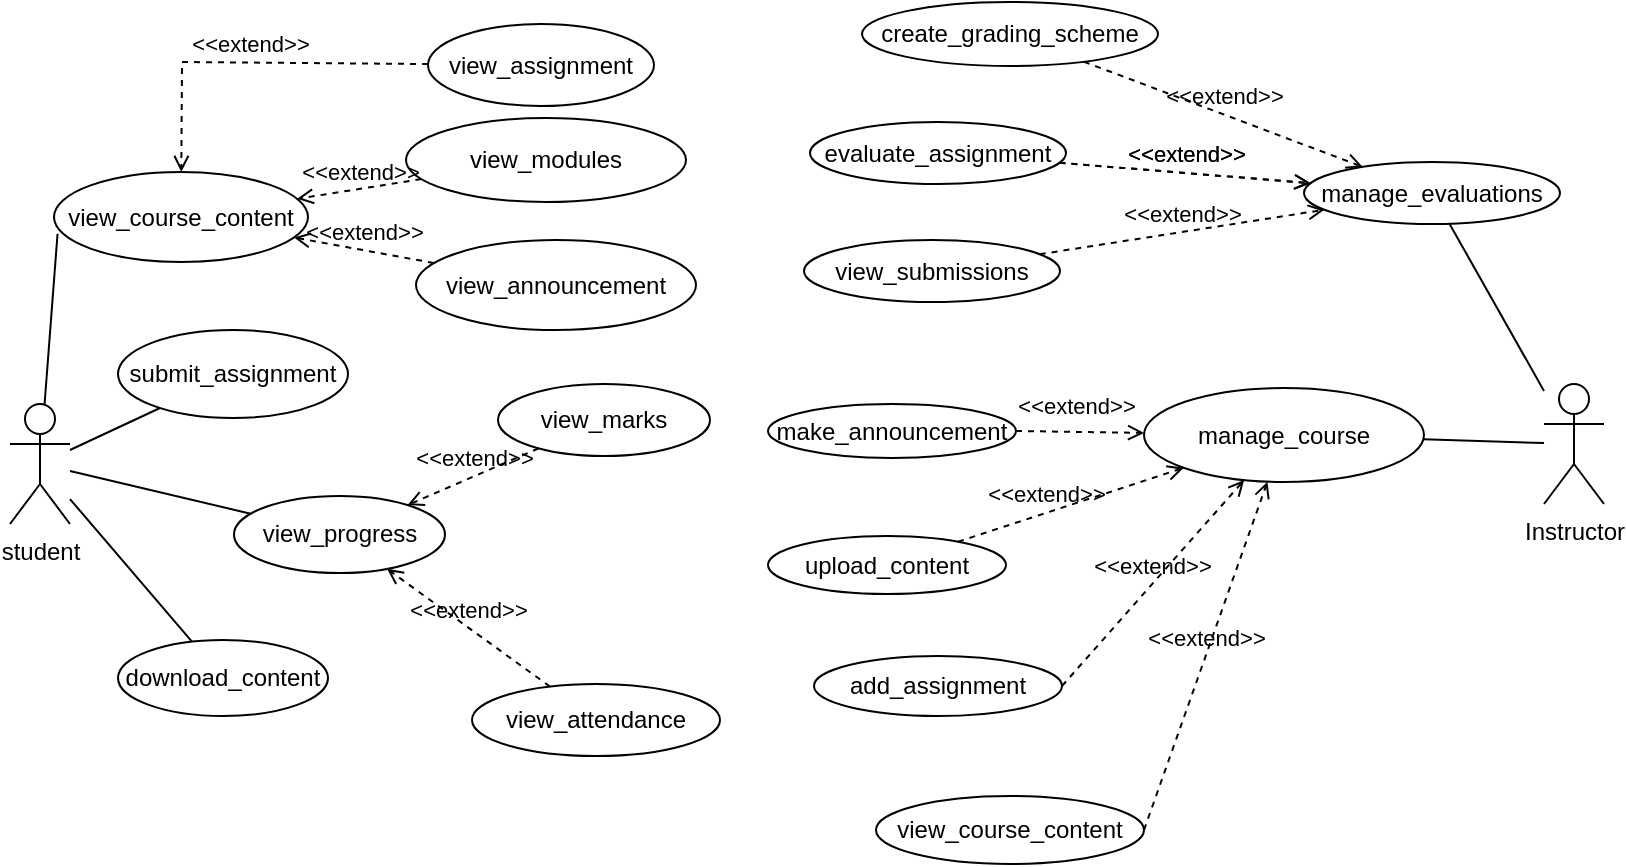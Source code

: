<mxfile version="22.1.0" type="device" pages="3">
  <diagram name="Page-1" id="C7yKaoBnHp2rtAYs146H">
    <mxGraphModel dx="1050" dy="530" grid="0" gridSize="10" guides="1" tooltips="1" connect="1" arrows="1" fold="1" page="1" pageScale="1" pageWidth="850" pageHeight="1100" background="#ffffff" math="0" shadow="0">
      <root>
        <mxCell id="0" />
        <mxCell id="1" parent="0" />
        <mxCell id="jnRxyxIQS0hijy1COi4v-2" value="student" style="shape=umlActor;verticalLabelPosition=bottom;verticalAlign=top;html=1;outlineConnect=0;" parent="1" vertex="1">
          <mxGeometry x="20" y="292" width="30" height="60" as="geometry" />
        </mxCell>
        <mxCell id="jnRxyxIQS0hijy1COi4v-13" value="view_course_content" style="ellipse;whiteSpace=wrap;html=1;" parent="1" vertex="1">
          <mxGeometry x="42" y="176" width="127" height="45" as="geometry" />
        </mxCell>
        <mxCell id="jnRxyxIQS0hijy1COi4v-14" value="view_assignment" style="ellipse;whiteSpace=wrap;html=1;" parent="1" vertex="1">
          <mxGeometry x="229" y="102" width="113" height="41" as="geometry" />
        </mxCell>
        <mxCell id="jnRxyxIQS0hijy1COi4v-15" value="view_modules" style="ellipse;whiteSpace=wrap;html=1;" parent="1" vertex="1">
          <mxGeometry x="218" y="149" width="140" height="42" as="geometry" />
        </mxCell>
        <mxCell id="jnRxyxIQS0hijy1COi4v-16" value="view_announcement" style="ellipse;whiteSpace=wrap;html=1;" parent="1" vertex="1">
          <mxGeometry x="223" y="210" width="140" height="45" as="geometry" />
        </mxCell>
        <mxCell id="jnRxyxIQS0hijy1COi4v-17" value="download_content" style="ellipse;whiteSpace=wrap;html=1;" parent="1" vertex="1">
          <mxGeometry x="74" y="410" width="105" height="38" as="geometry" />
        </mxCell>
        <mxCell id="jnRxyxIQS0hijy1COi4v-18" value="upload_content" style="ellipse;whiteSpace=wrap;html=1;" parent="1" vertex="1">
          <mxGeometry x="399" y="358" width="119" height="29" as="geometry" />
        </mxCell>
        <mxCell id="jnRxyxIQS0hijy1COi4v-19" value="add_assignment" style="ellipse;whiteSpace=wrap;html=1;" parent="1" vertex="1">
          <mxGeometry x="422" y="418" width="124" height="30" as="geometry" />
        </mxCell>
        <mxCell id="jnRxyxIQS0hijy1COi4v-23" value="make_announcement" style="ellipse;whiteSpace=wrap;html=1;" parent="1" vertex="1">
          <mxGeometry x="399" y="292" width="124" height="27" as="geometry" />
        </mxCell>
        <mxCell id="jnRxyxIQS0hijy1COi4v-24" value="Instructor" style="shape=umlActor;verticalLabelPosition=bottom;verticalAlign=top;html=1;outlineConnect=0;" parent="1" vertex="1">
          <mxGeometry x="787" y="282" width="30" height="60" as="geometry" />
        </mxCell>
        <mxCell id="jnRxyxIQS0hijy1COi4v-33" value="" style="endArrow=none;html=1;rounded=0;entryX=0.014;entryY=0.686;entryDx=0;entryDy=0;entryPerimeter=0;" parent="1" source="jnRxyxIQS0hijy1COi4v-2" target="jnRxyxIQS0hijy1COi4v-13" edge="1">
          <mxGeometry width="50" height="50" relative="1" as="geometry">
            <mxPoint x="103" y="259" as="sourcePoint" />
            <mxPoint x="153" y="209" as="targetPoint" />
          </mxGeometry>
        </mxCell>
        <mxCell id="jnRxyxIQS0hijy1COi4v-95" value="&amp;lt;&amp;lt;extend&amp;gt;&amp;gt;" style="html=1;verticalAlign=bottom;labelBackgroundColor=none;endArrow=open;endFill=0;dashed=1;rounded=0;" parent="1" source="jnRxyxIQS0hijy1COi4v-14" target="jnRxyxIQS0hijy1COi4v-13" edge="1">
          <mxGeometry width="160" relative="1" as="geometry">
            <mxPoint x="380" y="315" as="sourcePoint" />
            <mxPoint x="540" y="315" as="targetPoint" />
            <Array as="points">
              <mxPoint x="106" y="121" />
            </Array>
          </mxGeometry>
        </mxCell>
        <mxCell id="jnRxyxIQS0hijy1COi4v-96" value="&amp;lt;&amp;lt;extend&amp;gt;&amp;gt;" style="html=1;verticalAlign=bottom;labelBackgroundColor=none;endArrow=open;endFill=0;dashed=1;rounded=0;" parent="1" source="jnRxyxIQS0hijy1COi4v-15" target="jnRxyxIQS0hijy1COi4v-13" edge="1">
          <mxGeometry width="160" relative="1" as="geometry">
            <mxPoint x="275.58" y="155.48" as="sourcePoint" />
            <mxPoint x="200.58" y="204.48" as="targetPoint" />
          </mxGeometry>
        </mxCell>
        <mxCell id="jnRxyxIQS0hijy1COi4v-97" value="&amp;lt;&amp;lt;extend&amp;gt;&amp;gt;" style="html=1;verticalAlign=bottom;labelBackgroundColor=none;endArrow=open;endFill=0;dashed=1;rounded=0;" parent="1" source="jnRxyxIQS0hijy1COi4v-16" target="jnRxyxIQS0hijy1COi4v-13" edge="1">
          <mxGeometry width="160" relative="1" as="geometry">
            <mxPoint x="288" y="175" as="sourcePoint" />
            <mxPoint x="213.0" y="224" as="targetPoint" />
          </mxGeometry>
        </mxCell>
        <mxCell id="jnRxyxIQS0hijy1COi4v-99" value="manage_course" style="ellipse;whiteSpace=wrap;html=1;" parent="1" vertex="1">
          <mxGeometry x="587" y="284" width="140" height="47" as="geometry" />
        </mxCell>
        <mxCell id="jnRxyxIQS0hijy1COi4v-102" value="view_course_content" style="ellipse;whiteSpace=wrap;html=1;" parent="1" vertex="1">
          <mxGeometry x="453" y="488" width="134" height="34" as="geometry" />
        </mxCell>
        <mxCell id="jnRxyxIQS0hijy1COi4v-106" style="edgeStyle=orthogonalEdgeStyle;rounded=0;orthogonalLoop=1;jettySize=auto;html=1;exitX=0.5;exitY=1;exitDx=0;exitDy=0;" parent="1" source="jnRxyxIQS0hijy1COi4v-18" target="jnRxyxIQS0hijy1COi4v-18" edge="1">
          <mxGeometry relative="1" as="geometry" />
        </mxCell>
        <mxCell id="jnRxyxIQS0hijy1COi4v-107" value="&amp;lt;&amp;lt;extend&amp;gt;&amp;gt;" style="html=1;verticalAlign=bottom;labelBackgroundColor=none;endArrow=open;endFill=0;dashed=1;rounded=0;exitX=1;exitY=0.5;exitDx=0;exitDy=0;" parent="1" source="jnRxyxIQS0hijy1COi4v-102" target="jnRxyxIQS0hijy1COi4v-99" edge="1">
          <mxGeometry width="160" relative="1" as="geometry">
            <mxPoint x="559" y="416" as="sourcePoint" />
            <mxPoint x="761" y="403" as="targetPoint" />
            <Array as="points" />
          </mxGeometry>
        </mxCell>
        <mxCell id="jnRxyxIQS0hijy1COi4v-113" value="&amp;lt;&amp;lt;extend&amp;gt;&amp;gt;" style="html=1;verticalAlign=bottom;labelBackgroundColor=none;endArrow=open;endFill=0;dashed=1;rounded=0;" parent="1" source="jnRxyxIQS0hijy1COi4v-18" target="jnRxyxIQS0hijy1COi4v-99" edge="1">
          <mxGeometry x="-0.214" width="160" relative="1" as="geometry">
            <mxPoint x="600" y="438" as="sourcePoint" />
            <mxPoint x="760" y="438" as="targetPoint" />
            <Array as="points" />
            <mxPoint as="offset" />
          </mxGeometry>
        </mxCell>
        <mxCell id="jnRxyxIQS0hijy1COi4v-116" value="&amp;lt;&amp;lt;extend&amp;gt;&amp;gt;" style="html=1;verticalAlign=bottom;labelBackgroundColor=none;endArrow=open;endFill=0;dashed=1;rounded=0;exitX=1;exitY=0.5;exitDx=0;exitDy=0;" parent="1" source="jnRxyxIQS0hijy1COi4v-19" target="jnRxyxIQS0hijy1COi4v-99" edge="1">
          <mxGeometry width="160" relative="1" as="geometry">
            <mxPoint x="713" y="456" as="sourcePoint" />
            <mxPoint x="763" y="530" as="targetPoint" />
            <Array as="points" />
          </mxGeometry>
        </mxCell>
        <mxCell id="jnRxyxIQS0hijy1COi4v-122" value="manage_evaluations" style="ellipse;whiteSpace=wrap;html=1;" parent="1" vertex="1">
          <mxGeometry x="667" y="171" width="128" height="31" as="geometry" />
        </mxCell>
        <mxCell id="jnRxyxIQS0hijy1COi4v-123" value="" style="endArrow=none;html=1;rounded=0;" parent="1" source="jnRxyxIQS0hijy1COi4v-99" target="jnRxyxIQS0hijy1COi4v-24" edge="1">
          <mxGeometry width="50" height="50" relative="1" as="geometry">
            <mxPoint x="435" y="340" as="sourcePoint" />
            <mxPoint x="485" y="290" as="targetPoint" />
          </mxGeometry>
        </mxCell>
        <mxCell id="Ef-mEG5QULN0F18lOx1Y-3" value="&amp;lt;&amp;lt;extend&amp;gt;&amp;gt;" style="html=1;verticalAlign=bottom;labelBackgroundColor=none;endArrow=open;endFill=0;dashed=1;rounded=0;exitX=1;exitY=0.5;exitDx=0;exitDy=0;" parent="1" source="jnRxyxIQS0hijy1COi4v-23" target="jnRxyxIQS0hijy1COi4v-99" edge="1">
          <mxGeometry x="-0.067" y="3" width="160" relative="1" as="geometry">
            <mxPoint x="344" y="310" as="sourcePoint" />
            <mxPoint x="504" y="310" as="targetPoint" />
            <Array as="points" />
            <mxPoint y="-1" as="offset" />
          </mxGeometry>
        </mxCell>
        <mxCell id="qbx7u1i1sGD_wGokV_RK-1" value="" style="endArrow=none;html=1;rounded=0;" parent="1" source="jnRxyxIQS0hijy1COi4v-2" target="jnRxyxIQS0hijy1COi4v-17" edge="1">
          <mxGeometry width="50" height="50" relative="1" as="geometry">
            <mxPoint x="399" y="307" as="sourcePoint" />
            <mxPoint x="449" y="257" as="targetPoint" />
          </mxGeometry>
        </mxCell>
        <mxCell id="qbx7u1i1sGD_wGokV_RK-2" value="submit_assignment" style="ellipse;whiteSpace=wrap;html=1;" parent="1" vertex="1">
          <mxGeometry x="74" y="255" width="115" height="44" as="geometry" />
        </mxCell>
        <mxCell id="qbx7u1i1sGD_wGokV_RK-3" value="view_progress" style="ellipse;whiteSpace=wrap;html=1;" parent="1" vertex="1">
          <mxGeometry x="132" y="338" width="105.5" height="38.5" as="geometry" />
        </mxCell>
        <mxCell id="qbx7u1i1sGD_wGokV_RK-4" value="view_marks" style="ellipse;whiteSpace=wrap;html=1;" parent="1" vertex="1">
          <mxGeometry x="264" y="282" width="106" height="36" as="geometry" />
        </mxCell>
        <mxCell id="qbx7u1i1sGD_wGokV_RK-5" value="view_attendance" style="ellipse;whiteSpace=wrap;html=1;" parent="1" vertex="1">
          <mxGeometry x="251" y="432" width="124" height="36" as="geometry" />
        </mxCell>
        <mxCell id="qbx7u1i1sGD_wGokV_RK-6" value="" style="endArrow=none;html=1;rounded=0;" parent="1" source="jnRxyxIQS0hijy1COi4v-2" target="qbx7u1i1sGD_wGokV_RK-2" edge="1">
          <mxGeometry width="50" height="50" relative="1" as="geometry">
            <mxPoint x="77" y="324" as="sourcePoint" />
            <mxPoint x="127" y="274" as="targetPoint" />
          </mxGeometry>
        </mxCell>
        <mxCell id="qbx7u1i1sGD_wGokV_RK-8" value="" style="endArrow=none;html=1;rounded=0;" parent="1" source="qbx7u1i1sGD_wGokV_RK-3" target="jnRxyxIQS0hijy1COi4v-2" edge="1">
          <mxGeometry width="50" height="50" relative="1" as="geometry">
            <mxPoint x="399" y="307" as="sourcePoint" />
            <mxPoint x="449" y="257" as="targetPoint" />
          </mxGeometry>
        </mxCell>
        <mxCell id="qbx7u1i1sGD_wGokV_RK-9" value="&amp;lt;&amp;lt;extend&amp;gt;&amp;gt;" style="html=1;verticalAlign=bottom;labelBackgroundColor=none;endArrow=open;endFill=0;dashed=1;rounded=0;" parent="1" source="qbx7u1i1sGD_wGokV_RK-4" target="qbx7u1i1sGD_wGokV_RK-3" edge="1">
          <mxGeometry width="160" relative="1" as="geometry">
            <mxPoint x="344" y="282" as="sourcePoint" />
            <mxPoint x="504" y="282" as="targetPoint" />
          </mxGeometry>
        </mxCell>
        <mxCell id="qbx7u1i1sGD_wGokV_RK-10" value="&amp;lt;&amp;lt;extend&amp;gt;&amp;gt;" style="html=1;verticalAlign=bottom;labelBackgroundColor=none;endArrow=open;endFill=0;dashed=1;rounded=0;" parent="1" source="qbx7u1i1sGD_wGokV_RK-5" target="qbx7u1i1sGD_wGokV_RK-3" edge="1">
          <mxGeometry width="160" relative="1" as="geometry">
            <mxPoint x="344" y="282" as="sourcePoint" />
            <mxPoint x="504" y="282" as="targetPoint" />
          </mxGeometry>
        </mxCell>
        <mxCell id="qbx7u1i1sGD_wGokV_RK-12" value="" style="endArrow=none;html=1;rounded=0;" parent="1" source="jnRxyxIQS0hijy1COi4v-122" target="jnRxyxIQS0hijy1COi4v-24" edge="1">
          <mxGeometry width="50" height="50" relative="1" as="geometry">
            <mxPoint x="538" y="298" as="sourcePoint" />
            <mxPoint x="588" y="248" as="targetPoint" />
          </mxGeometry>
        </mxCell>
        <mxCell id="qbx7u1i1sGD_wGokV_RK-13" value="evaluate_assignment" style="ellipse;whiteSpace=wrap;html=1;" parent="1" vertex="1">
          <mxGeometry x="420" y="151" width="128" height="31" as="geometry" />
        </mxCell>
        <mxCell id="qbx7u1i1sGD_wGokV_RK-14" value="view_submissions" style="ellipse;whiteSpace=wrap;html=1;" parent="1" vertex="1">
          <mxGeometry x="417" y="210" width="128" height="31" as="geometry" />
        </mxCell>
        <mxCell id="qbx7u1i1sGD_wGokV_RK-15" value="create_grading_scheme" style="ellipse;whiteSpace=wrap;html=1;" parent="1" vertex="1">
          <mxGeometry x="446" y="91" width="148" height="32" as="geometry" />
        </mxCell>
        <mxCell id="qbx7u1i1sGD_wGokV_RK-16" value="&amp;lt;&amp;lt;extend&amp;gt;&amp;gt;" style="html=1;verticalAlign=bottom;labelBackgroundColor=none;endArrow=open;endFill=0;dashed=1;rounded=0;" parent="1" source="qbx7u1i1sGD_wGokV_RK-13" target="jnRxyxIQS0hijy1COi4v-122" edge="1">
          <mxGeometry width="160" relative="1" as="geometry">
            <mxPoint x="344" y="282" as="sourcePoint" />
            <mxPoint x="504" y="282" as="targetPoint" />
          </mxGeometry>
        </mxCell>
        <mxCell id="qbx7u1i1sGD_wGokV_RK-17" value="&amp;lt;&amp;lt;extend&amp;gt;&amp;gt;" style="html=1;verticalAlign=bottom;labelBackgroundColor=none;endArrow=open;endFill=0;dashed=1;rounded=0;" parent="1" source="qbx7u1i1sGD_wGokV_RK-13" target="jnRxyxIQS0hijy1COi4v-122" edge="1">
          <mxGeometry width="160" relative="1" as="geometry">
            <mxPoint x="344" y="282" as="sourcePoint" />
            <mxPoint x="504" y="282" as="targetPoint" />
          </mxGeometry>
        </mxCell>
        <mxCell id="qbx7u1i1sGD_wGokV_RK-19" value="&amp;lt;&amp;lt;extend&amp;gt;&amp;gt;" style="html=1;verticalAlign=bottom;labelBackgroundColor=none;endArrow=open;endFill=0;dashed=1;rounded=0;" parent="1" source="qbx7u1i1sGD_wGokV_RK-14" target="jnRxyxIQS0hijy1COi4v-122" edge="1">
          <mxGeometry width="160" relative="1" as="geometry">
            <mxPoint x="344" y="282" as="sourcePoint" />
            <mxPoint x="504" y="282" as="targetPoint" />
          </mxGeometry>
        </mxCell>
        <mxCell id="qbx7u1i1sGD_wGokV_RK-20" value="&amp;lt;&amp;lt;extend&amp;gt;&amp;gt;" style="html=1;verticalAlign=bottom;labelBackgroundColor=none;endArrow=open;endFill=0;dashed=1;rounded=0;" parent="1" source="qbx7u1i1sGD_wGokV_RK-15" target="jnRxyxIQS0hijy1COi4v-122" edge="1">
          <mxGeometry width="160" relative="1" as="geometry">
            <mxPoint x="344" y="282" as="sourcePoint" />
            <mxPoint x="504" y="282" as="targetPoint" />
          </mxGeometry>
        </mxCell>
        <mxCell id="qbx7u1i1sGD_wGokV_RK-21" style="edgeStyle=orthogonalEdgeStyle;rounded=0;orthogonalLoop=1;jettySize=auto;html=1;exitX=0.5;exitY=1;exitDx=0;exitDy=0;" parent="1" source="qbx7u1i1sGD_wGokV_RK-13" target="qbx7u1i1sGD_wGokV_RK-13" edge="1">
          <mxGeometry relative="1" as="geometry" />
        </mxCell>
        <mxCell id="qbx7u1i1sGD_wGokV_RK-22" style="edgeStyle=orthogonalEdgeStyle;rounded=0;orthogonalLoop=1;jettySize=auto;html=1;exitX=0.5;exitY=1;exitDx=0;exitDy=0;" parent="1" source="jnRxyxIQS0hijy1COi4v-18" target="jnRxyxIQS0hijy1COi4v-18" edge="1">
          <mxGeometry relative="1" as="geometry" />
        </mxCell>
      </root>
    </mxGraphModel>
  </diagram>
  <diagram id="Vom2de6HZT0qB7bGoYfq" name="Page-2">
    <mxGraphModel dx="1050" dy="542" grid="0" gridSize="10" guides="1" tooltips="1" connect="1" arrows="1" fold="1" page="1" pageScale="1" pageWidth="850" pageHeight="1100" math="0" shadow="0">
      <root>
        <mxCell id="0" />
        <mxCell id="1" parent="0" />
        <mxCell id="gfGhatbh1oYW1qkve4yX-1" value="student" style="shape=umlActor;verticalLabelPosition=bottom;verticalAlign=top;html=1;outlineConnect=0;" parent="1" vertex="1">
          <mxGeometry x="46" y="124" width="30" height="60" as="geometry" />
        </mxCell>
        <mxCell id="gfGhatbh1oYW1qkve4yX-2" value="choose_mess_menu" style="ellipse;whiteSpace=wrap;html=1;" parent="1" vertex="1">
          <mxGeometry x="132" y="21" width="140" height="48" as="geometry" />
        </mxCell>
        <mxCell id="gfGhatbh1oYW1qkve4yX-3" value="view_menu" style="ellipse;whiteSpace=wrap;html=1;" parent="1" vertex="1">
          <mxGeometry x="132" y="86" width="140" height="38" as="geometry" />
        </mxCell>
        <mxCell id="gfGhatbh1oYW1qkve4yX-4" value="view_bill" style="ellipse;whiteSpace=wrap;html=1;" parent="1" vertex="1">
          <mxGeometry x="132" y="139" width="140" height="45" as="geometry" />
        </mxCell>
        <mxCell id="gfGhatbh1oYW1qkve4yX-5" value="payment_status" style="ellipse;whiteSpace=wrap;html=1;" parent="1" vertex="1">
          <mxGeometry x="132" y="199" width="140" height="45" as="geometry" />
        </mxCell>
        <mxCell id="gfGhatbh1oYW1qkve4yX-6" value="vacation_food_appy" style="ellipse;whiteSpace=wrap;html=1;" parent="1" vertex="1">
          <mxGeometry x="132" y="254" width="140" height="44" as="geometry" />
        </mxCell>
        <mxCell id="gfGhatbh1oYW1qkve4yX-7" value="apply_for_rebate" style="ellipse;whiteSpace=wrap;html=1;" parent="1" vertex="1">
          <mxGeometry x="134" y="316" width="140" height="40" as="geometry" />
        </mxCell>
        <mxCell id="gfGhatbh1oYW1qkve4yX-8" value="rebate_status" style="ellipse;whiteSpace=wrap;html=1;" parent="1" vertex="1">
          <mxGeometry x="141" y="378" width="140" height="46" as="geometry" />
        </mxCell>
        <mxCell id="gfGhatbh1oYW1qkve4yX-9" value="vacation_food_status" style="ellipse;whiteSpace=wrap;html=1;" parent="1" vertex="1">
          <mxGeometry x="134" y="441" width="140" height="44" as="geometry" />
        </mxCell>
        <mxCell id="gfGhatbh1oYW1qkve4yX-10" value="Use Case" style="ellipse;whiteSpace=wrap;html=1;" parent="1" vertex="1">
          <mxGeometry x="124" y="502" width="140" height="40" as="geometry" />
        </mxCell>
        <mxCell id="gfGhatbh1oYW1qkve4yX-11" value="feedback" style="ellipse;whiteSpace=wrap;html=1;" parent="1" vertex="1">
          <mxGeometry x="122" y="555" width="140" height="35" as="geometry" />
        </mxCell>
        <mxCell id="gfGhatbh1oYW1qkve4yX-12" value="special_food_request" style="ellipse;whiteSpace=wrap;html=1;" parent="1" vertex="1">
          <mxGeometry x="122" y="610" width="140" height="47" as="geometry" />
        </mxCell>
        <mxCell id="gfGhatbh1oYW1qkve4yX-13" value="special_food_status" style="ellipse;whiteSpace=wrap;html=1;" parent="1" vertex="1">
          <mxGeometry x="122" y="683" width="140" height="51" as="geometry" />
        </mxCell>
        <mxCell id="gfGhatbh1oYW1qkve4yX-17" value="mess_manager" style="shape=umlActor;verticalLabelPosition=bottom;verticalAlign=top;html=1;outlineConnect=0;" parent="1" vertex="1">
          <mxGeometry x="732" y="199" width="30" height="60" as="geometry" />
        </mxCell>
        <mxCell id="gfGhatbh1oYW1qkve4yX-18" value="view_menu" style="ellipse;whiteSpace=wrap;html=1;" parent="1" vertex="1">
          <mxGeometry x="532" y="45" width="114" height="45" as="geometry" />
        </mxCell>
        <mxCell id="gfGhatbh1oYW1qkve4yX-19" style="edgeStyle=orthogonalEdgeStyle;rounded=0;orthogonalLoop=1;jettySize=auto;html=1;exitX=0.5;exitY=1;exitDx=0;exitDy=0;" parent="1" source="gfGhatbh1oYW1qkve4yX-18" target="gfGhatbh1oYW1qkve4yX-18" edge="1">
          <mxGeometry relative="1" as="geometry" />
        </mxCell>
        <mxCell id="gfGhatbh1oYW1qkve4yX-20" value="update_menu" style="ellipse;whiteSpace=wrap;html=1;" parent="1" vertex="1">
          <mxGeometry x="529" y="94" width="114" height="45" as="geometry" />
        </mxCell>
        <mxCell id="gfGhatbh1oYW1qkve4yX-21" value="respond_vacation_food_request" style="ellipse;whiteSpace=wrap;html=1;" parent="1" vertex="1">
          <mxGeometry x="465" y="161" width="201" height="45" as="geometry" />
        </mxCell>
        <mxCell id="gfGhatbh1oYW1qkve4yX-22" value="respond_rebate_request" style="ellipse;whiteSpace=wrap;html=1;" parent="1" vertex="1">
          <mxGeometry x="465" y="224" width="201" height="45" as="geometry" />
        </mxCell>
        <mxCell id="gfGhatbh1oYW1qkve4yX-23" value="start_registrarion" style="ellipse;whiteSpace=wrap;html=1;" parent="1" vertex="1">
          <mxGeometry x="532" y="293" width="114" height="45" as="geometry" />
        </mxCell>
        <mxCell id="gfGhatbh1oYW1qkve4yX-24" value="mess_convener" style="shape=umlActor;verticalLabelPosition=bottom;verticalAlign=top;html=1;outlineConnect=0;" parent="1" vertex="1">
          <mxGeometry x="742" y="597" width="30" height="60" as="geometry" />
        </mxCell>
        <mxCell id="gfGhatbh1oYW1qkve4yX-25" value="view_feedback" style="ellipse;whiteSpace=wrap;html=1;" parent="1" vertex="1">
          <mxGeometry x="485" y="517" width="140" height="51" as="geometry" />
        </mxCell>
        <mxCell id="gfGhatbh1oYW1qkve4yX-26" value="send_meeting_alert" style="ellipse;whiteSpace=wrap;html=1;" parent="1" vertex="1">
          <mxGeometry x="491" y="579" width="140" height="51" as="geometry" />
        </mxCell>
        <mxCell id="gfGhatbh1oYW1qkve4yX-27" value="publish_minutes" style="ellipse;whiteSpace=wrap;html=1;" parent="1" vertex="1">
          <mxGeometry x="495.5" y="637" width="140" height="51" as="geometry" />
        </mxCell>
        <mxCell id="gfGhatbh1oYW1qkve4yX-28" value="send_menu_change_request" style="ellipse;whiteSpace=wrap;html=1;" parent="1" vertex="1">
          <mxGeometry x="476" y="702" width="183" height="51" as="geometry" />
        </mxCell>
      </root>
    </mxGraphModel>
  </diagram>
  <diagram id="OicGoISRqkBFiRhfGDEm" name="Page-3">
    <mxGraphModel dx="1050" dy="542" grid="0" gridSize="10" guides="1" tooltips="1" connect="1" arrows="1" fold="1" page="1" pageScale="1" pageWidth="827" pageHeight="1169" math="0" shadow="0">
      <root>
        <mxCell id="0" />
        <mxCell id="1" parent="0" />
      </root>
    </mxGraphModel>
  </diagram>
</mxfile>
